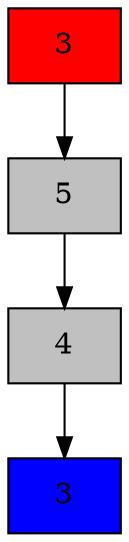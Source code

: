 digraph grafico{
node [style = "filled" shape = "box"]
"<clases.nodo.Nodo object at 0x000001702EB27790>" [label = "3" fillcolor = "red"]
"<clases.nodo.Nodo object at 0x000001702EB27790>" -> "<clases.nodo.Nodo object at 0x000001702EB27730>"
"<clases.nodo.Nodo object at 0x000001702EB27730>" [label = "5" fillcolor = "gray"]
"<clases.nodo.Nodo object at 0x000001702EB27730>" -> "<clases.nodo.Nodo object at 0x000001702EB277F0>"
"<clases.nodo.Nodo object at 0x000001702EB277F0>" [label = "4" fillcolor = "gray"]
"<clases.nodo.Nodo object at 0x000001702EB277F0>" -> "<clases.nodo.Nodo object at 0x000001702EB27F70>"
"<clases.nodo.Nodo object at 0x000001702EB27F70>" [label = "3" fillcolor = "blue"]
}